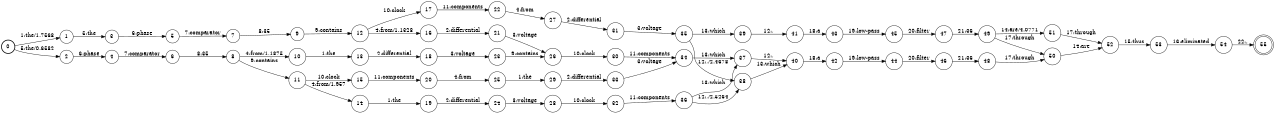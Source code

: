 digraph FST {
rankdir = LR;
size = "8.5,11";
label = "";
center = 1;
orientation = Portrait;
ranksep = "0.4";
nodesep = "0.25";
0 [label = "0", shape = circle, style = bold, fontsize = 14]
	0 -> 1 [label = "1:the/1.7568", fontsize = 14];
	0 -> 2 [label = "5:the/0.6582", fontsize = 14];
1 [label = "1", shape = circle, style = solid, fontsize = 14]
	1 -> 3 [label = "5:the", fontsize = 14];
2 [label = "2", shape = circle, style = solid, fontsize = 14]
	2 -> 4 [label = "6:phase", fontsize = 14];
3 [label = "3", shape = circle, style = solid, fontsize = 14]
	3 -> 5 [label = "6:phase", fontsize = 14];
4 [label = "4", shape = circle, style = solid, fontsize = 14]
	4 -> 6 [label = "7:comparator", fontsize = 14];
5 [label = "5", shape = circle, style = solid, fontsize = 14]
	5 -> 7 [label = "7:comparator", fontsize = 14];
6 [label = "6", shape = circle, style = solid, fontsize = 14]
	6 -> 8 [label = "8:35", fontsize = 14];
7 [label = "7", shape = circle, style = solid, fontsize = 14]
	7 -> 9 [label = "8:35", fontsize = 14];
8 [label = "8", shape = circle, style = solid, fontsize = 14]
	8 -> 10 [label = "4:from/1.1875", fontsize = 14];
	8 -> 11 [label = "9:contains", fontsize = 14];
9 [label = "9", shape = circle, style = solid, fontsize = 14]
	9 -> 12 [label = "9:contains", fontsize = 14];
10 [label = "10", shape = circle, style = solid, fontsize = 14]
	10 -> 13 [label = "1:the", fontsize = 14];
11 [label = "11", shape = circle, style = solid, fontsize = 14]
	11 -> 14 [label = "4:from/1.957", fontsize = 14];
	11 -> 15 [label = "10:clock", fontsize = 14];
12 [label = "12", shape = circle, style = solid, fontsize = 14]
	12 -> 16 [label = "4:from/1.1328", fontsize = 14];
	12 -> 17 [label = "10:clock", fontsize = 14];
13 [label = "13", shape = circle, style = solid, fontsize = 14]
	13 -> 18 [label = "2:differential", fontsize = 14];
14 [label = "14", shape = circle, style = solid, fontsize = 14]
	14 -> 19 [label = "1:the", fontsize = 14];
15 [label = "15", shape = circle, style = solid, fontsize = 14]
	15 -> 20 [label = "11:components", fontsize = 14];
16 [label = "16", shape = circle, style = solid, fontsize = 14]
	16 -> 21 [label = "2:differential", fontsize = 14];
17 [label = "17", shape = circle, style = solid, fontsize = 14]
	17 -> 22 [label = "11:components", fontsize = 14];
18 [label = "18", shape = circle, style = solid, fontsize = 14]
	18 -> 23 [label = "3:voltage", fontsize = 14];
19 [label = "19", shape = circle, style = solid, fontsize = 14]
	19 -> 24 [label = "2:differential", fontsize = 14];
20 [label = "20", shape = circle, style = solid, fontsize = 14]
	20 -> 25 [label = "4:from", fontsize = 14];
21 [label = "21", shape = circle, style = solid, fontsize = 14]
	21 -> 26 [label = "3:voltage", fontsize = 14];
22 [label = "22", shape = circle, style = solid, fontsize = 14]
	22 -> 27 [label = "4:from", fontsize = 14];
23 [label = "23", shape = circle, style = solid, fontsize = 14]
	23 -> 26 [label = "9:contains", fontsize = 14];
24 [label = "24", shape = circle, style = solid, fontsize = 14]
	24 -> 28 [label = "3:voltage", fontsize = 14];
25 [label = "25", shape = circle, style = solid, fontsize = 14]
	25 -> 29 [label = "1:the", fontsize = 14];
26 [label = "26", shape = circle, style = solid, fontsize = 14]
	26 -> 30 [label = "10:clock", fontsize = 14];
27 [label = "27", shape = circle, style = solid, fontsize = 14]
	27 -> 31 [label = "2:differential", fontsize = 14];
28 [label = "28", shape = circle, style = solid, fontsize = 14]
	28 -> 32 [label = "10:clock", fontsize = 14];
29 [label = "29", shape = circle, style = solid, fontsize = 14]
	29 -> 33 [label = "2:differential", fontsize = 14];
30 [label = "30", shape = circle, style = solid, fontsize = 14]
	30 -> 34 [label = "11:components", fontsize = 14];
31 [label = "31", shape = circle, style = solid, fontsize = 14]
	31 -> 35 [label = "3:voltage", fontsize = 14];
32 [label = "32", shape = circle, style = solid, fontsize = 14]
	32 -> 36 [label = "11:components", fontsize = 14];
33 [label = "33", shape = circle, style = solid, fontsize = 14]
	33 -> 34 [label = "3:voltage", fontsize = 14];
34 [label = "34", shape = circle, style = solid, fontsize = 14]
	34 -> 37 [label = "13:which", fontsize = 14];
35 [label = "35", shape = circle, style = solid, fontsize = 14]
	35 -> 38 [label = "12:,/2.4678", fontsize = 14];
	35 -> 39 [label = "13:which", fontsize = 14];
36 [label = "36", shape = circle, style = solid, fontsize = 14]
	36 -> 38 [label = "12:,/2.5264", fontsize = 14];
	36 -> 37 [label = "13:which", fontsize = 14];
37 [label = "37", shape = circle, style = solid, fontsize = 14]
	37 -> 40 [label = "12:,", fontsize = 14];
38 [label = "38", shape = circle, style = solid, fontsize = 14]
	38 -> 40 [label = "13:which", fontsize = 14];
39 [label = "39", shape = circle, style = solid, fontsize = 14]
	39 -> 41 [label = "12:,", fontsize = 14];
40 [label = "40", shape = circle, style = solid, fontsize = 14]
	40 -> 42 [label = "18:a", fontsize = 14];
41 [label = "41", shape = circle, style = solid, fontsize = 14]
	41 -> 43 [label = "18:a", fontsize = 14];
42 [label = "42", shape = circle, style = solid, fontsize = 14]
	42 -> 44 [label = "19:low-pass", fontsize = 14];
43 [label = "43", shape = circle, style = solid, fontsize = 14]
	43 -> 45 [label = "19:low-pass", fontsize = 14];
44 [label = "44", shape = circle, style = solid, fontsize = 14]
	44 -> 46 [label = "20:filter", fontsize = 14];
45 [label = "45", shape = circle, style = solid, fontsize = 14]
	45 -> 47 [label = "20:filter", fontsize = 14];
46 [label = "46", shape = circle, style = solid, fontsize = 14]
	46 -> 48 [label = "21:36", fontsize = 14];
47 [label = "47", shape = circle, style = solid, fontsize = 14]
	47 -> 49 [label = "21:36", fontsize = 14];
48 [label = "48", shape = circle, style = solid, fontsize = 14]
	48 -> 50 [label = "17:through", fontsize = 14];
49 [label = "49", shape = circle, style = solid, fontsize = 14]
	49 -> 51 [label = "14:are/4.0771", fontsize = 14];
	49 -> 50 [label = "17:through", fontsize = 14];
50 [label = "50", shape = circle, style = solid, fontsize = 14]
	50 -> 52 [label = "14:are", fontsize = 14];
51 [label = "51", shape = circle, style = solid, fontsize = 14]
	51 -> 52 [label = "17:through", fontsize = 14];
52 [label = "52", shape = circle, style = solid, fontsize = 14]
	52 -> 53 [label = "15:thus", fontsize = 14];
53 [label = "53", shape = circle, style = solid, fontsize = 14]
	53 -> 54 [label = "16:eliminated", fontsize = 14];
54 [label = "54", shape = circle, style = solid, fontsize = 14]
	54 -> 55 [label = "22:.", fontsize = 14];
55 [label = "55", shape = doublecircle, style = solid, fontsize = 14]
}

